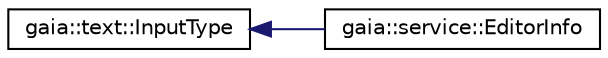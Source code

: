 digraph G
{
  edge [fontname="Helvetica",fontsize="10",labelfontname="Helvetica",labelfontsize="10"];
  node [fontname="Helvetica",fontsize="10",shape=record];
  rankdir=LR;
  Node1 [label="gaia::text::InputType",height=0.2,width=0.4,color="black", fillcolor="white", style="filled",URL="$df/d8e/classgaia_1_1text_1_1_input_type.html",tooltip="Bit definitions for an integer defining the basic content type of text held in an Editable object..."];
  Node1 -> Node2 [dir=back,color="midnightblue",fontsize="10",style="solid",fontname="Helvetica"];
  Node2 [label="gaia::service::EditorInfo",height=0.2,width=0.4,color="black", fillcolor="white", style="filled",URL="$da/d92/classgaia_1_1service_1_1_editor_info.html",tooltip="This class is used to specify meta information of an input method."];
}
